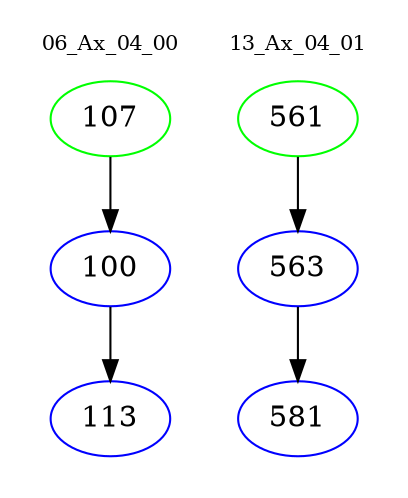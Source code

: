 digraph{
subgraph cluster_0 {
color = white
label = "06_Ax_04_00";
fontsize=10;
T0_107 [label="107", color="green"]
T0_107 -> T0_100 [color="black"]
T0_100 [label="100", color="blue"]
T0_100 -> T0_113 [color="black"]
T0_113 [label="113", color="blue"]
}
subgraph cluster_1 {
color = white
label = "13_Ax_04_01";
fontsize=10;
T1_561 [label="561", color="green"]
T1_561 -> T1_563 [color="black"]
T1_563 [label="563", color="blue"]
T1_563 -> T1_581 [color="black"]
T1_581 [label="581", color="blue"]
}
}
